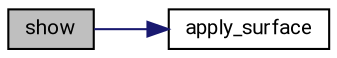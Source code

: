 digraph "show"
{
 // LATEX_PDF_SIZE
  edge [fontname="Roboto",fontsize="10",labelfontname="Roboto",labelfontsize="10"];
  node [fontname="Roboto",fontsize="10",shape=record];
  rankdir="LR";
  Node4 [label="show",height=0.2,width=0.4,color="black", fillcolor="grey75", style="filled", fontcolor="black",tooltip=" "];
  Node4 -> Node5 [color="midnightblue",fontsize="10",style="solid",fontname="Roboto"];
  Node5 [label="apply_surface",height=0.2,width=0.4,color="black", fillcolor="white", style="filled",URL="$SDL__animation_8c.html#a87468ff26c3de0d98037c2cff18aa20f",tooltip=" "];
}
